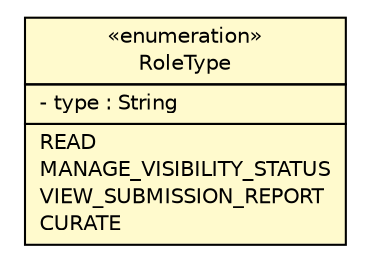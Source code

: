 #!/usr/local/bin/dot
#
# Class diagram 
# Generated by UmlGraph version 4.8 (http://www.spinellis.gr/sw/umlgraph)
#

digraph G {
	edge [fontname="Helvetica",fontsize=10,labelfontname="Helvetica",labelfontsize=10];
	node [fontname="Helvetica",fontsize=10,shape=plaintext];
	// gov.nih.nci.ncia.security.AuthorizationManager.RoleType
	c55752 [label=<<table border="0" cellborder="1" cellspacing="0" cellpadding="2" port="p" bgcolor="lemonChiffon" href="./AuthorizationManager.RoleType.html">
		<tr><td><table border="0" cellspacing="0" cellpadding="1">
			<tr><td> &laquo;enumeration&raquo; </td></tr>
			<tr><td> RoleType </td></tr>
		</table></td></tr>
		<tr><td><table border="0" cellspacing="0" cellpadding="1">
			<tr><td align="left"> - type : String </td></tr>
		</table></td></tr>
		<tr><td><table border="0" cellspacing="0" cellpadding="1">
			<tr><td align="left"> READ </td></tr>
			<tr><td align="left"> MANAGE_VISIBILITY_STATUS </td></tr>
			<tr><td align="left"> VIEW_SUBMISSION_REPORT </td></tr>
			<tr><td align="left"> CURATE </td></tr>
		</table></td></tr>
		</table>>, fontname="Helvetica", fontcolor="black", fontsize=10.0];
}

